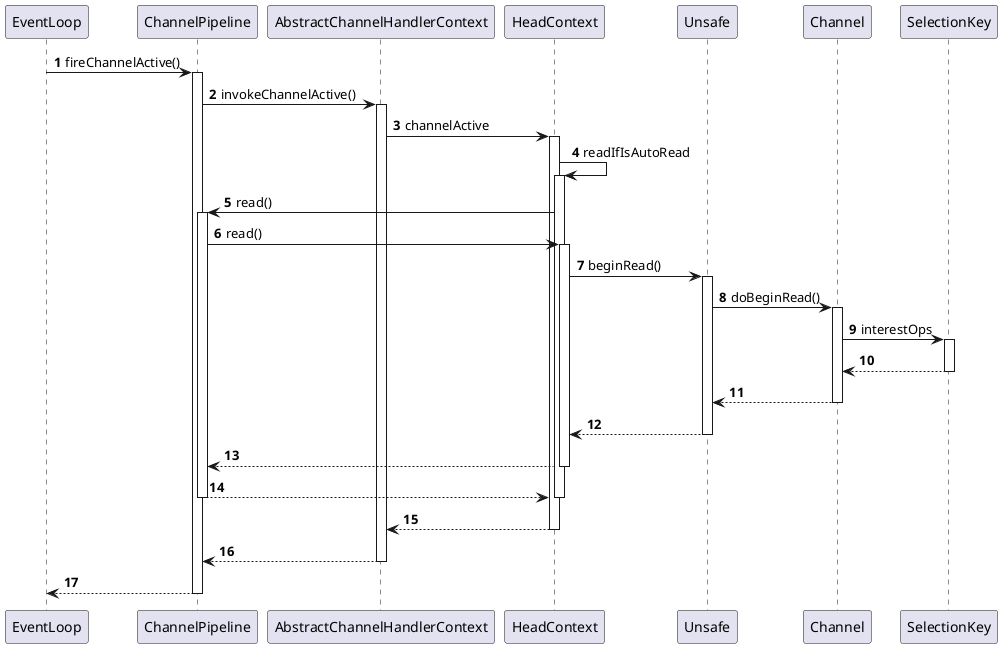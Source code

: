@startuml
autonumber
EventLoop -> ChannelPipeline:fireChannelActive()
activate ChannelPipeline
    ChannelPipeline -> AbstractChannelHandlerContext:invokeChannelActive()
    activate AbstractChannelHandlerContext
        AbstractChannelHandlerContext -> HeadContext:channelActive
        activate HeadContext
            HeadContext -> HeadContext:readIfIsAutoRead
            activate HeadContext
                HeadContext -> ChannelPipeline:read()
                activate ChannelPipeline
                    ChannelPipeline -> HeadContext:read()
                    activate HeadContext
                        HeadContext -> Unsafe:beginRead()
                        activate Unsafe
                            Unsafe -> Channel:doBeginRead()
                            activate Channel
                                Channel -> SelectionKey:interestOps
                                activate SelectionKey
                                SelectionKey --> Channel
                                deactivate SelectionKey
                            Channel --> Unsafe
                            deactivate Channel
                        Unsafe --> HeadContext
                        deactivate Unsafe
                    HeadContext --> ChannelPipeline
                    deactivate HeadContext
                ChannelPipeline --> HeadContext
                deactivate ChannelPipeline
            deactivate HeadContext
        HeadContext --> AbstractChannelHandlerContext
        deactivate HeadContext
    AbstractChannelHandlerContext --> ChannelPipeline
    deactivate AbstractChannelHandlerContext
ChannelPipeline --> EventLoop
deactivate ChannelPipeline
@enduml